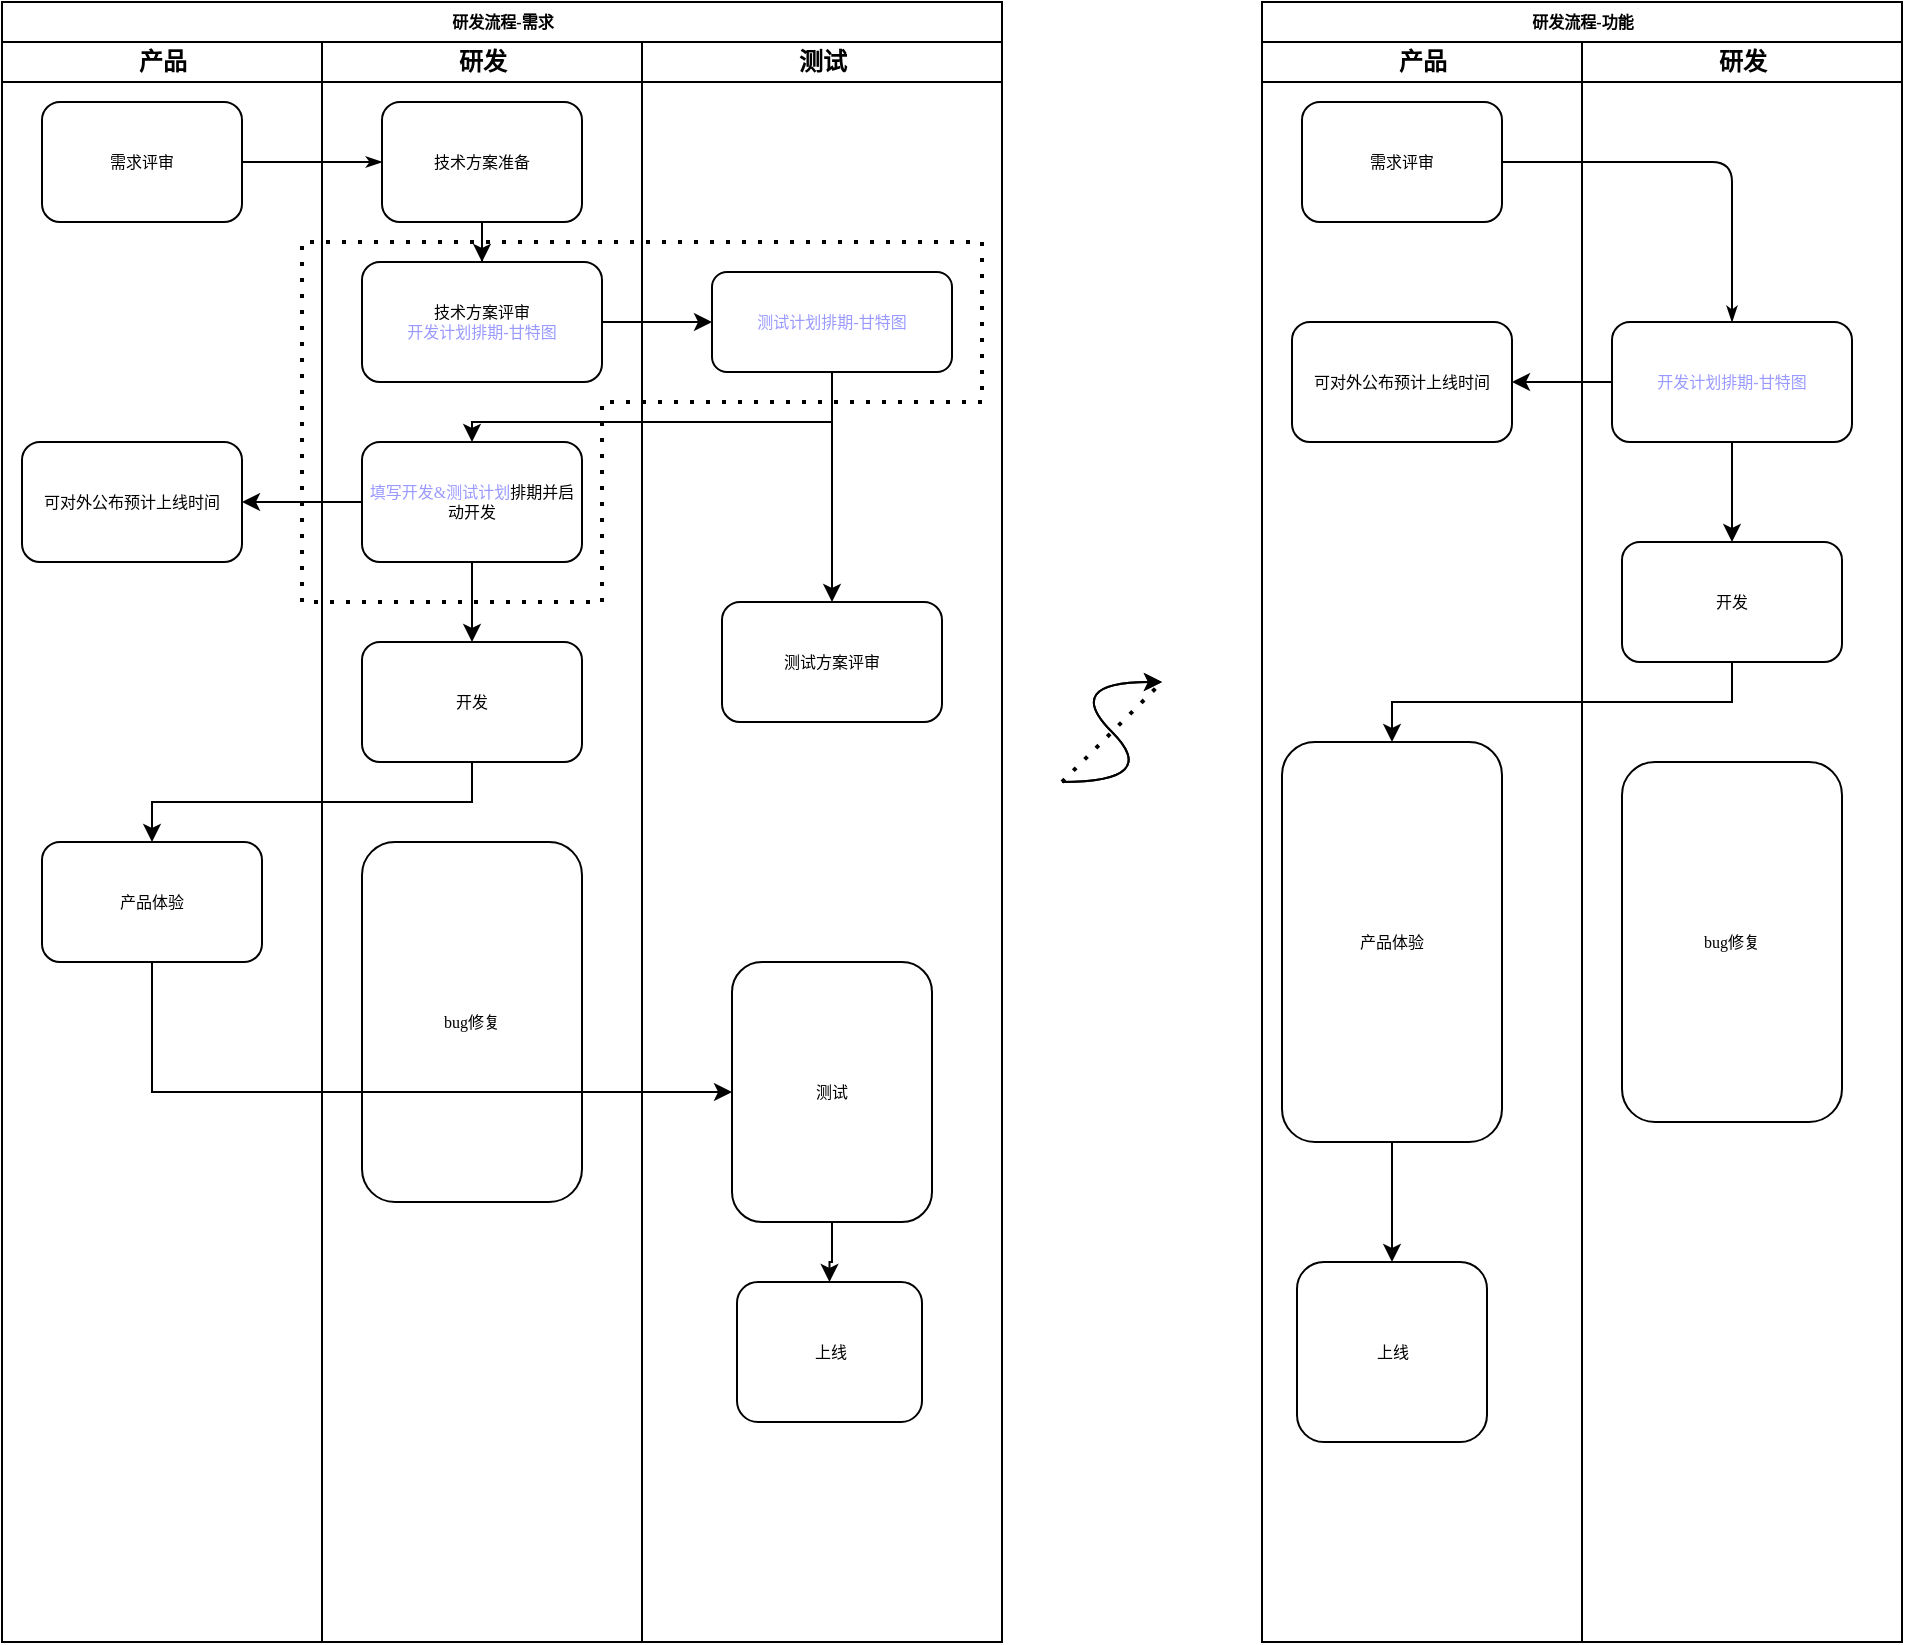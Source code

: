 <mxfile version="21.3.5" type="github">
  <diagram name="Page-1" id="74e2e168-ea6b-b213-b513-2b3c1d86103e">
    <mxGraphModel dx="1366" dy="710" grid="1" gridSize="10" guides="1" tooltips="1" connect="1" arrows="1" fold="1" page="1" pageScale="1" pageWidth="1100" pageHeight="850" background="none" math="0" shadow="0">
      <root>
        <mxCell id="0" />
        <mxCell id="1" parent="0" />
        <mxCell id="77e6c97f196da883-1" value="研发流程-需求" style="swimlane;html=1;childLayout=stackLayout;startSize=20;rounded=0;shadow=0;labelBackgroundColor=none;strokeWidth=1;fontFamily=Verdana;fontSize=8;align=center;" parent="1" vertex="1">
          <mxGeometry y="40" width="500" height="820" as="geometry" />
        </mxCell>
        <mxCell id="77e6c97f196da883-2" value="产品" style="swimlane;html=1;startSize=20;" parent="77e6c97f196da883-1" vertex="1">
          <mxGeometry y="20" width="160" height="800" as="geometry" />
        </mxCell>
        <mxCell id="77e6c97f196da883-8" value="需求评审" style="rounded=1;whiteSpace=wrap;html=1;shadow=0;labelBackgroundColor=none;strokeWidth=1;fontFamily=Verdana;fontSize=8;align=center;" parent="77e6c97f196da883-2" vertex="1">
          <mxGeometry x="20" y="30" width="100" height="60" as="geometry" />
        </mxCell>
        <mxCell id="brVtW9YktOYCPZosS9s9-7" value="可对外公布预计上线时间" style="rounded=1;whiteSpace=wrap;html=1;fontSize=8;fontFamily=Verdana;shadow=0;labelBackgroundColor=none;strokeWidth=1;" vertex="1" parent="77e6c97f196da883-2">
          <mxGeometry x="10" y="200" width="110" height="60" as="geometry" />
        </mxCell>
        <mxCell id="brVtW9YktOYCPZosS9s9-13" value="产品体验" style="rounded=1;whiteSpace=wrap;html=1;fontSize=8;fontFamily=Verdana;shadow=0;labelBackgroundColor=none;strokeWidth=1;" vertex="1" parent="77e6c97f196da883-2">
          <mxGeometry x="20" y="400" width="110" height="60" as="geometry" />
        </mxCell>
        <mxCell id="77e6c97f196da883-26" style="edgeStyle=orthogonalEdgeStyle;rounded=1;html=1;labelBackgroundColor=none;startArrow=none;startFill=0;startSize=5;endArrow=classicThin;endFill=1;endSize=5;jettySize=auto;orthogonalLoop=1;strokeWidth=1;fontFamily=Verdana;fontSize=8" parent="77e6c97f196da883-1" source="77e6c97f196da883-8" target="77e6c97f196da883-11" edge="1">
          <mxGeometry relative="1" as="geometry" />
        </mxCell>
        <mxCell id="77e6c97f196da883-3" value="研发" style="swimlane;html=1;startSize=20;" parent="77e6c97f196da883-1" vertex="1">
          <mxGeometry x="160" y="20" width="160" height="800" as="geometry" />
        </mxCell>
        <mxCell id="brVtW9YktOYCPZosS9s9-2" value="" style="edgeStyle=orthogonalEdgeStyle;rounded=0;orthogonalLoop=1;jettySize=auto;html=1;" edge="1" parent="77e6c97f196da883-3" source="77e6c97f196da883-11" target="brVtW9YktOYCPZosS9s9-1">
          <mxGeometry relative="1" as="geometry" />
        </mxCell>
        <mxCell id="77e6c97f196da883-11" value="技术方案准备" style="rounded=1;whiteSpace=wrap;html=1;shadow=0;labelBackgroundColor=none;strokeWidth=1;fontFamily=Verdana;fontSize=8;align=center;" parent="77e6c97f196da883-3" vertex="1">
          <mxGeometry x="30" y="30" width="100" height="60" as="geometry" />
        </mxCell>
        <mxCell id="brVtW9YktOYCPZosS9s9-1" value="技术方案评审&lt;br&gt;&lt;font color=&quot;#9999ff&quot;&gt;开发计划排期-甘特图&lt;/font&gt;" style="rounded=1;whiteSpace=wrap;html=1;fontSize=8;fontFamily=Verdana;shadow=0;labelBackgroundColor=none;strokeWidth=1;" vertex="1" parent="77e6c97f196da883-3">
          <mxGeometry x="20" y="110" width="120" height="60" as="geometry" />
        </mxCell>
        <mxCell id="brVtW9YktOYCPZosS9s9-12" value="" style="edgeStyle=orthogonalEdgeStyle;rounded=0;orthogonalLoop=1;jettySize=auto;html=1;" edge="1" parent="77e6c97f196da883-3" source="brVtW9YktOYCPZosS9s9-5" target="brVtW9YktOYCPZosS9s9-11">
          <mxGeometry relative="1" as="geometry" />
        </mxCell>
        <mxCell id="brVtW9YktOYCPZosS9s9-5" value="&lt;font color=&quot;#9999ff&quot;&gt;填写开发&amp;amp;测试计划&lt;/font&gt;排期并启动开发" style="rounded=1;whiteSpace=wrap;html=1;fontSize=8;fontFamily=Verdana;shadow=0;labelBackgroundColor=none;strokeWidth=1;" vertex="1" parent="77e6c97f196da883-3">
          <mxGeometry x="20" y="200" width="110" height="60" as="geometry" />
        </mxCell>
        <mxCell id="brVtW9YktOYCPZosS9s9-11" value="开发" style="rounded=1;whiteSpace=wrap;html=1;fontSize=8;fontFamily=Verdana;shadow=0;labelBackgroundColor=none;strokeWidth=1;" vertex="1" parent="77e6c97f196da883-3">
          <mxGeometry x="20" y="300" width="110" height="60" as="geometry" />
        </mxCell>
        <mxCell id="brVtW9YktOYCPZosS9s9-18" value="bug修复" style="rounded=1;whiteSpace=wrap;html=1;fontSize=8;fontFamily=Verdana;shadow=0;labelBackgroundColor=none;strokeWidth=1;" vertex="1" parent="77e6c97f196da883-3">
          <mxGeometry x="20" y="400" width="110" height="180" as="geometry" />
        </mxCell>
        <mxCell id="brVtW9YktOYCPZosS9s9-57" value="" style="endArrow=none;dashed=1;html=1;dashPattern=1 3;strokeWidth=2;rounded=0;" edge="1" parent="77e6c97f196da883-3">
          <mxGeometry width="50" height="50" relative="1" as="geometry">
            <mxPoint x="-10" y="110" as="sourcePoint" />
            <mxPoint x="-10" y="110" as="targetPoint" />
            <Array as="points">
              <mxPoint x="-10" y="280" />
              <mxPoint x="140" y="280" />
              <mxPoint x="140" y="230" />
              <mxPoint x="140" y="180" />
              <mxPoint x="330" y="180" />
              <mxPoint x="330" y="100" />
              <mxPoint x="150" y="100" />
              <mxPoint x="-10" y="100" />
            </Array>
          </mxGeometry>
        </mxCell>
        <mxCell id="77e6c97f196da883-4" value="测试" style="swimlane;html=1;startSize=20;" parent="77e6c97f196da883-1" vertex="1">
          <mxGeometry x="320" y="20" width="180" height="800" as="geometry" />
        </mxCell>
        <mxCell id="brVtW9YktOYCPZosS9s9-10" value="" style="edgeStyle=orthogonalEdgeStyle;rounded=0;orthogonalLoop=1;jettySize=auto;html=1;" edge="1" parent="77e6c97f196da883-4" source="brVtW9YktOYCPZosS9s9-3" target="brVtW9YktOYCPZosS9s9-9">
          <mxGeometry relative="1" as="geometry" />
        </mxCell>
        <mxCell id="brVtW9YktOYCPZosS9s9-3" value="&lt;font color=&quot;#9999ff&quot;&gt;测试计划排期-甘特图&lt;/font&gt;" style="rounded=1;whiteSpace=wrap;html=1;fontSize=8;fontFamily=Verdana;shadow=0;labelBackgroundColor=none;strokeWidth=1;" vertex="1" parent="77e6c97f196da883-4">
          <mxGeometry x="35" y="115" width="120" height="50" as="geometry" />
        </mxCell>
        <mxCell id="brVtW9YktOYCPZosS9s9-9" value="测试方案评审" style="rounded=1;whiteSpace=wrap;html=1;fontSize=8;fontFamily=Verdana;shadow=0;labelBackgroundColor=none;strokeWidth=1;" vertex="1" parent="77e6c97f196da883-4">
          <mxGeometry x="40" y="280" width="110" height="60" as="geometry" />
        </mxCell>
        <mxCell id="brVtW9YktOYCPZosS9s9-20" value="" style="edgeStyle=orthogonalEdgeStyle;rounded=0;orthogonalLoop=1;jettySize=auto;html=1;" edge="1" parent="77e6c97f196da883-4" source="brVtW9YktOYCPZosS9s9-16" target="brVtW9YktOYCPZosS9s9-19">
          <mxGeometry relative="1" as="geometry" />
        </mxCell>
        <mxCell id="brVtW9YktOYCPZosS9s9-16" value="测试" style="rounded=1;whiteSpace=wrap;html=1;fontSize=8;fontFamily=Verdana;shadow=0;labelBackgroundColor=none;strokeWidth=1;" vertex="1" parent="77e6c97f196da883-4">
          <mxGeometry x="45" y="460" width="100" height="130" as="geometry" />
        </mxCell>
        <mxCell id="brVtW9YktOYCPZosS9s9-19" value="上线" style="rounded=1;whiteSpace=wrap;html=1;fontSize=8;fontFamily=Verdana;shadow=0;labelBackgroundColor=none;strokeWidth=1;" vertex="1" parent="77e6c97f196da883-4">
          <mxGeometry x="47.5" y="620" width="92.5" height="70" as="geometry" />
        </mxCell>
        <mxCell id="brVtW9YktOYCPZosS9s9-4" value="" style="edgeStyle=orthogonalEdgeStyle;rounded=0;orthogonalLoop=1;jettySize=auto;html=1;" edge="1" parent="77e6c97f196da883-1" source="brVtW9YktOYCPZosS9s9-1" target="brVtW9YktOYCPZosS9s9-3">
          <mxGeometry relative="1" as="geometry" />
        </mxCell>
        <mxCell id="brVtW9YktOYCPZosS9s9-6" value="" style="edgeStyle=orthogonalEdgeStyle;rounded=0;orthogonalLoop=1;jettySize=auto;html=1;" edge="1" parent="77e6c97f196da883-1" source="brVtW9YktOYCPZosS9s9-3" target="brVtW9YktOYCPZosS9s9-5">
          <mxGeometry relative="1" as="geometry">
            <Array as="points">
              <mxPoint x="415" y="210" />
              <mxPoint x="235" y="210" />
            </Array>
          </mxGeometry>
        </mxCell>
        <mxCell id="brVtW9YktOYCPZosS9s9-8" value="" style="edgeStyle=orthogonalEdgeStyle;rounded=0;orthogonalLoop=1;jettySize=auto;html=1;" edge="1" parent="77e6c97f196da883-1" source="brVtW9YktOYCPZosS9s9-5" target="brVtW9YktOYCPZosS9s9-7">
          <mxGeometry relative="1" as="geometry" />
        </mxCell>
        <mxCell id="brVtW9YktOYCPZosS9s9-14" value="" style="edgeStyle=orthogonalEdgeStyle;rounded=0;orthogonalLoop=1;jettySize=auto;html=1;exitX=0.5;exitY=1;exitDx=0;exitDy=0;" edge="1" parent="77e6c97f196da883-1" source="brVtW9YktOYCPZosS9s9-11" target="brVtW9YktOYCPZosS9s9-13">
          <mxGeometry relative="1" as="geometry" />
        </mxCell>
        <mxCell id="brVtW9YktOYCPZosS9s9-17" value="" style="edgeStyle=orthogonalEdgeStyle;rounded=0;orthogonalLoop=1;jettySize=auto;html=1;exitX=0.5;exitY=1;exitDx=0;exitDy=0;" edge="1" parent="77e6c97f196da883-1" source="brVtW9YktOYCPZosS9s9-13" target="brVtW9YktOYCPZosS9s9-16">
          <mxGeometry relative="1" as="geometry" />
        </mxCell>
        <mxCell id="brVtW9YktOYCPZosS9s9-21" value="研发流程-功能" style="swimlane;html=1;childLayout=stackLayout;startSize=20;rounded=0;shadow=0;labelBackgroundColor=none;strokeWidth=1;fontFamily=Verdana;fontSize=8;align=center;" vertex="1" parent="1">
          <mxGeometry x="630" y="40" width="320" height="820" as="geometry" />
        </mxCell>
        <mxCell id="brVtW9YktOYCPZosS9s9-22" value="产品" style="swimlane;html=1;startSize=20;" vertex="1" parent="brVtW9YktOYCPZosS9s9-21">
          <mxGeometry y="20" width="160" height="800" as="geometry" />
        </mxCell>
        <mxCell id="brVtW9YktOYCPZosS9s9-23" value="需求评审" style="rounded=1;whiteSpace=wrap;html=1;shadow=0;labelBackgroundColor=none;strokeWidth=1;fontFamily=Verdana;fontSize=8;align=center;" vertex="1" parent="brVtW9YktOYCPZosS9s9-22">
          <mxGeometry x="20" y="30" width="100" height="60" as="geometry" />
        </mxCell>
        <mxCell id="brVtW9YktOYCPZosS9s9-24" value="可对外公布预计上线时间" style="rounded=1;whiteSpace=wrap;html=1;fontSize=8;fontFamily=Verdana;shadow=0;labelBackgroundColor=none;strokeWidth=1;" vertex="1" parent="brVtW9YktOYCPZosS9s9-22">
          <mxGeometry x="15" y="140" width="110" height="60" as="geometry" />
        </mxCell>
        <mxCell id="brVtW9YktOYCPZosS9s9-49" style="edgeStyle=orthogonalEdgeStyle;rounded=0;orthogonalLoop=1;jettySize=auto;html=1;entryX=0.5;entryY=0;entryDx=0;entryDy=0;" edge="1" parent="brVtW9YktOYCPZosS9s9-22" source="brVtW9YktOYCPZosS9s9-25" target="brVtW9YktOYCPZosS9s9-48">
          <mxGeometry relative="1" as="geometry" />
        </mxCell>
        <mxCell id="brVtW9YktOYCPZosS9s9-25" value="产品体验" style="rounded=1;whiteSpace=wrap;html=1;fontSize=8;fontFamily=Verdana;shadow=0;labelBackgroundColor=none;strokeWidth=1;" vertex="1" parent="brVtW9YktOYCPZosS9s9-22">
          <mxGeometry x="10" y="350" width="110" height="200" as="geometry" />
        </mxCell>
        <mxCell id="brVtW9YktOYCPZosS9s9-48" value="上线" style="rounded=1;whiteSpace=wrap;html=1;fontSize=8;fontFamily=Verdana;shadow=0;labelBackgroundColor=none;strokeWidth=1;" vertex="1" parent="brVtW9YktOYCPZosS9s9-22">
          <mxGeometry x="17.5" y="610" width="95" height="90" as="geometry" />
        </mxCell>
        <mxCell id="brVtW9YktOYCPZosS9s9-26" style="edgeStyle=orthogonalEdgeStyle;rounded=1;html=1;labelBackgroundColor=none;startArrow=none;startFill=0;startSize=5;endArrow=classicThin;endFill=1;endSize=5;jettySize=auto;orthogonalLoop=1;strokeWidth=1;fontFamily=Verdana;fontSize=8;entryX=0.5;entryY=0;entryDx=0;entryDy=0;" edge="1" parent="brVtW9YktOYCPZosS9s9-21" source="brVtW9YktOYCPZosS9s9-23" target="brVtW9YktOYCPZosS9s9-30">
          <mxGeometry relative="1" as="geometry">
            <mxPoint x="190" y="80" as="targetPoint" />
          </mxGeometry>
        </mxCell>
        <mxCell id="brVtW9YktOYCPZosS9s9-27" value="研发" style="swimlane;html=1;startSize=20;" vertex="1" parent="brVtW9YktOYCPZosS9s9-21">
          <mxGeometry x="160" y="20" width="160" height="800" as="geometry" />
        </mxCell>
        <mxCell id="brVtW9YktOYCPZosS9s9-30" value="&lt;font color=&quot;#9999ff&quot;&gt;开发计划排期-甘特图&lt;/font&gt;" style="rounded=1;whiteSpace=wrap;html=1;fontSize=8;fontFamily=Verdana;shadow=0;labelBackgroundColor=none;strokeWidth=1;" vertex="1" parent="brVtW9YktOYCPZosS9s9-27">
          <mxGeometry x="15" y="140" width="120" height="60" as="geometry" />
        </mxCell>
        <mxCell id="brVtW9YktOYCPZosS9s9-31" value="" style="edgeStyle=orthogonalEdgeStyle;rounded=0;orthogonalLoop=1;jettySize=auto;html=1;exitX=0.5;exitY=1;exitDx=0;exitDy=0;" edge="1" parent="brVtW9YktOYCPZosS9s9-27" source="brVtW9YktOYCPZosS9s9-30" target="brVtW9YktOYCPZosS9s9-33">
          <mxGeometry relative="1" as="geometry">
            <mxPoint x="75" y="260" as="sourcePoint" />
          </mxGeometry>
        </mxCell>
        <mxCell id="brVtW9YktOYCPZosS9s9-33" value="开发" style="rounded=1;whiteSpace=wrap;html=1;fontSize=8;fontFamily=Verdana;shadow=0;labelBackgroundColor=none;strokeWidth=1;" vertex="1" parent="brVtW9YktOYCPZosS9s9-27">
          <mxGeometry x="20" y="250" width="110" height="60" as="geometry" />
        </mxCell>
        <mxCell id="brVtW9YktOYCPZosS9s9-34" value="bug修复" style="rounded=1;whiteSpace=wrap;html=1;fontSize=8;fontFamily=Verdana;shadow=0;labelBackgroundColor=none;strokeWidth=1;" vertex="1" parent="brVtW9YktOYCPZosS9s9-27">
          <mxGeometry x="20" y="360" width="110" height="180" as="geometry" />
        </mxCell>
        <mxCell id="brVtW9YktOYCPZosS9s9-45" value="" style="edgeStyle=orthogonalEdgeStyle;rounded=0;orthogonalLoop=1;jettySize=auto;html=1;exitX=0.5;exitY=1;exitDx=0;exitDy=0;" edge="1" parent="brVtW9YktOYCPZosS9s9-21" source="brVtW9YktOYCPZosS9s9-33" target="brVtW9YktOYCPZosS9s9-25">
          <mxGeometry relative="1" as="geometry" />
        </mxCell>
        <mxCell id="brVtW9YktOYCPZosS9s9-47" style="edgeStyle=orthogonalEdgeStyle;rounded=0;orthogonalLoop=1;jettySize=auto;html=1;" edge="1" parent="brVtW9YktOYCPZosS9s9-21" source="brVtW9YktOYCPZosS9s9-30" target="brVtW9YktOYCPZosS9s9-24">
          <mxGeometry relative="1" as="geometry" />
        </mxCell>
        <mxCell id="brVtW9YktOYCPZosS9s9-50" value="" style="endArrow=none;dashed=1;html=1;dashPattern=1 3;strokeWidth=2;rounded=0;" edge="1" parent="1">
          <mxGeometry width="50" height="50" relative="1" as="geometry">
            <mxPoint x="530" y="430" as="sourcePoint" />
            <mxPoint x="580" y="380" as="targetPoint" />
          </mxGeometry>
        </mxCell>
        <mxCell id="brVtW9YktOYCPZosS9s9-53" value="" style="curved=1;endArrow=classic;html=1;rounded=0;" edge="1" parent="1">
          <mxGeometry width="50" height="50" relative="1" as="geometry">
            <mxPoint x="530" y="430" as="sourcePoint" />
            <mxPoint x="580" y="380" as="targetPoint" />
            <Array as="points">
              <mxPoint x="580" y="430" />
              <mxPoint x="530" y="380" />
            </Array>
          </mxGeometry>
        </mxCell>
        <mxCell id="brVtW9YktOYCPZosS9s9-56" value="" style="curved=1;endArrow=classic;html=1;rounded=0;" edge="1" parent="1">
          <mxGeometry width="50" height="50" relative="1" as="geometry">
            <mxPoint x="530" y="430" as="sourcePoint" />
            <mxPoint x="580" y="380" as="targetPoint" />
            <Array as="points">
              <mxPoint x="580" y="430" />
              <mxPoint x="530" y="380" />
            </Array>
          </mxGeometry>
        </mxCell>
      </root>
    </mxGraphModel>
  </diagram>
</mxfile>
